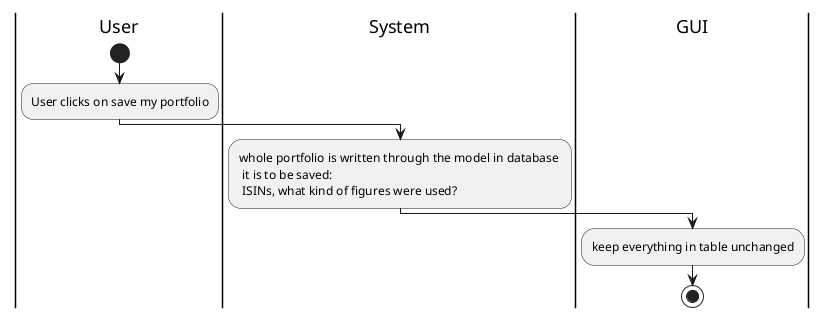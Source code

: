 @startuml

|User|

start

:User clicks on save my portfolio;
|System|
:whole portfolio is written through the model in database \n it is to be saved: \n ISINs, what kind of figures were used?;
|GUI|
:keep everything in table unchanged;
stop
@enduml